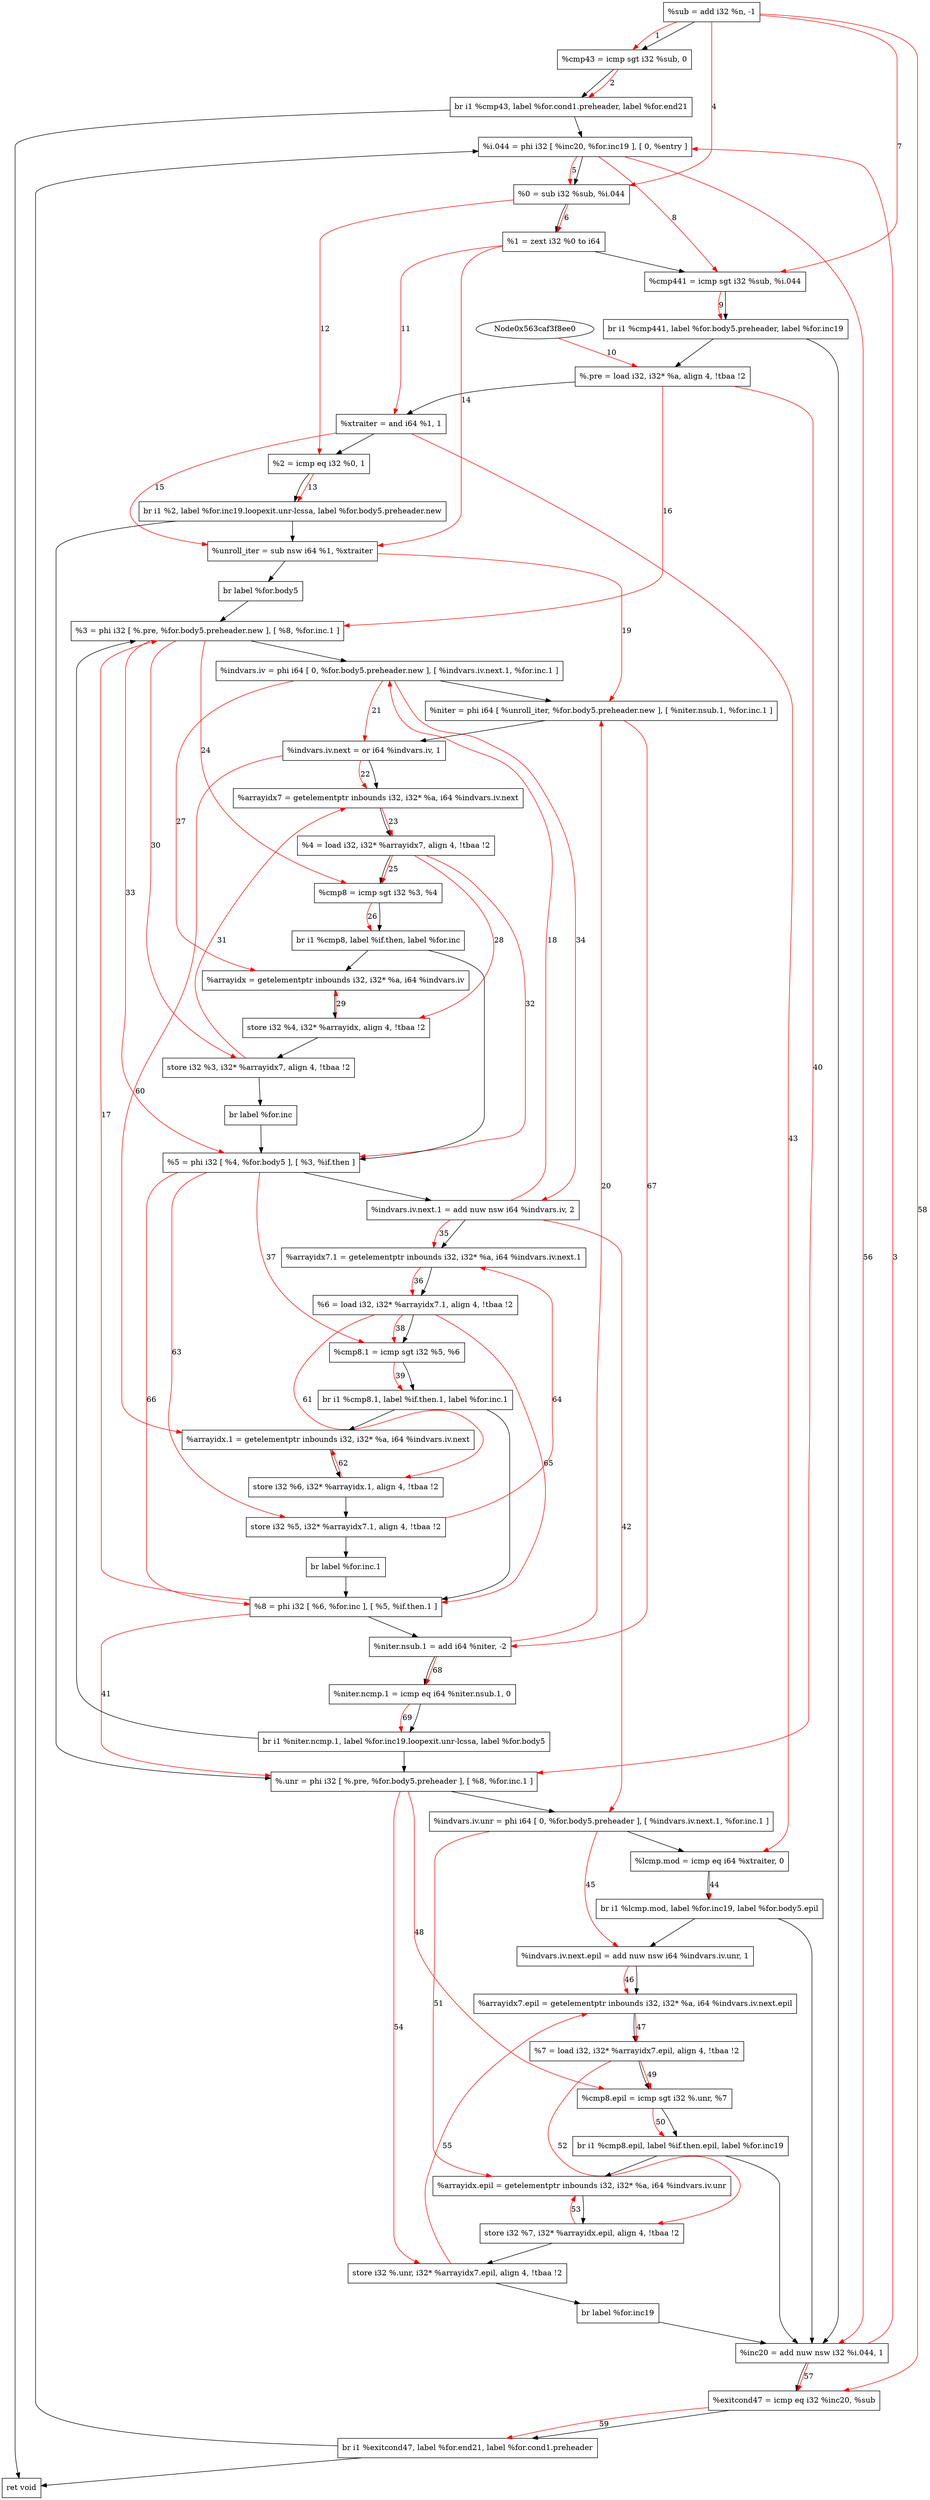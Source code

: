 digraph "CDFG for'func' function" {
	Node0x563caf3f9170[shape=record, label="  %sub = add i32 %n, -1"]
	Node0x563caf3f91e0[shape=record, label="  %cmp43 = icmp sgt i32 %sub, 0"]
	Node0x563caf383c98[shape=record, label="  br i1 %cmp43, label %for.cond1.preheader, label %for.end21"]
	Node0x563caf3f9508[shape=record, label="  %i.044 = phi i32 [ %inc20, %for.inc19 ], [ 0, %entry ]"]
	Node0x563caf3f95f0[shape=record, label="  %0 = sub i32 %sub, %i.044"]
	Node0x563caf3f9668[shape=record, label="  %1 = zext i32 %0 to i64"]
	Node0x563caf3f9700[shape=record, label="  %cmp441 = icmp sgt i32 %sub, %i.044"]
	Node0x563caf383db8[shape=record, label="  br i1 %cmp441, label %for.body5.preheader, label %for.inc19"]
	Node0x563caf3f9808[shape=record, label="  %.pre = load i32, i32* %a, align 4, !tbaa !2"]
	Node0x563caf3fa750[shape=record, label="  %xtraiter = and i64 %1, 1"]
	Node0x563caf3fa990[shape=record, label="  %2 = icmp eq i32 %0, 1"]
	Node0x563caf38f348[shape=record, label="  br i1 %2, label %for.inc19.loopexit.unr-lcssa, label %for.body5.preheader.new"]
	Node0x563caf3fac60[shape=record, label="  %unroll_iter = sub nsw i64 %1, %xtraiter"]
	Node0x563caf3fad38[shape=record, label="  br label %for.body5"]
	Node0x563caf3fae48[shape=record, label="  %3 = phi i32 [ %.pre, %for.body5.preheader.new ], [ %8, %for.inc.1 ]"]
	Node0x563caf3fb008[shape=record, label="  %indvars.iv = phi i64 [ 0, %for.body5.preheader.new ], [ %indvars.iv.next.1, %for.inc.1 ]"]
	Node0x563caf3fb168[shape=record, label="  %niter = phi i64 [ %unroll_iter, %for.body5.preheader.new ], [ %niter.nsub.1, %for.inc.1 ]"]
	Node0x563caf3fb250[shape=record, label="  %indvars.iv.next = or i64 %indvars.iv, 1"]
	Node0x563caf3fb320[shape=record, label="  %arrayidx7 = getelementptr inbounds i32, i32* %a, i64 %indvars.iv.next"]
	Node0x563caf3fb388[shape=record, label="  %4 = load i32, i32* %arrayidx7, align 4, !tbaa !2"]
	Node0x563caf3fba60[shape=record, label="  %cmp8 = icmp sgt i32 %3, %4"]
	Node0x563caf38f468[shape=record, label="  br i1 %cmp8, label %if.then, label %for.inc"]
	Node0x563caf3fbfb0[shape=record, label="  %arrayidx = getelementptr inbounds i32, i32* %a, i64 %indvars.iv"]
	Node0x563caf3fc030[shape=record, label="  store i32 %4, i32* %arrayidx, align 4, !tbaa !2"]
	Node0x563caf3fc0b0[shape=record, label="  store i32 %3, i32* %arrayidx7, align 4, !tbaa !2"]
	Node0x563caf3fbb48[shape=record, label="  br label %for.inc"]
	Node0x563caf3fc108[shape=record, label="  %5 = phi i32 [ %4, %for.body5 ], [ %3, %if.then ]"]
	Node0x563caf3fc230[shape=record, label="  %indvars.iv.next.1 = add nuw nsw i64 %indvars.iv, 2"]
	Node0x563caf3fc2d0[shape=record, label="  %arrayidx7.1 = getelementptr inbounds i32, i32* %a, i64 %indvars.iv.next.1"]
	Node0x563caf3fafb8[shape=record, label="  %6 = load i32, i32* %arrayidx7.1, align 4, !tbaa !2"]
	Node0x563caf3fc350[shape=record, label="  %cmp8.1 = icmp sgt i32 %5, %6"]
	Node0x563caf38f588[shape=record, label="  br i1 %cmp8.1, label %if.then.1, label %for.inc.1"]
	Node0x563caf3fc418[shape=record, label="  %.unr = phi i32 [ %.pre, %for.body5.preheader ], [ %8, %for.inc.1 ]"]
	Node0x563caf3fc4d8[shape=record, label="  %indvars.iv.unr = phi i64 [ 0, %for.body5.preheader ], [ %indvars.iv.next.1, %for.inc.1 ]"]
	Node0x563caf3fc5a0[shape=record, label="  %lcmp.mod = icmp eq i64 %xtraiter, 0"]
	Node0x563caf3fc6a8[shape=record, label="  br i1 %lcmp.mod, label %for.inc19, label %for.body5.epil"]
	Node0x563caf3fc720[shape=record, label="  %indvars.iv.next.epil = add nuw nsw i64 %indvars.iv.unr, 1"]
	Node0x563caf3fc820[shape=record, label="  %arrayidx7.epil = getelementptr inbounds i32, i32* %a, i64 %indvars.iv.next.epil"]
	Node0x563caf3faad8[shape=record, label="  %7 = load i32, i32* %arrayidx7.epil, align 4, !tbaa !2"]
	Node0x563caf3fc8a0[shape=record, label="  %cmp8.epil = icmp sgt i32 %.unr, %7"]
	Node0x563caf3fca08[shape=record, label="  br i1 %cmp8.epil, label %if.then.epil, label %for.inc19"]
	Node0x563caf3fca80[shape=record, label="  %arrayidx.epil = getelementptr inbounds i32, i32* %a, i64 %indvars.iv.unr"]
	Node0x563caf3fcb00[shape=record, label="  store i32 %7, i32* %arrayidx.epil, align 4, !tbaa !2"]
	Node0x563caf3fcb80[shape=record, label="  store i32 %.unr, i32* %arrayidx7.epil, align 4, !tbaa !2"]
	Node0x563caf3fc978[shape=record, label="  br label %for.inc19"]
	Node0x563caf3fcc00[shape=record, label="  %inc20 = add nuw nsw i32 %i.044, 1"]
	Node0x563caf3fcc70[shape=record, label="  %exitcond47 = icmp eq i32 %inc20, %sub"]
	Node0x563caf3fcd58[shape=record, label="  br i1 %exitcond47, label %for.end21, label %for.cond1.preheader"]
	Node0x563caf3fcda0[shape=record, label="  ret void"]
	Node0x563caf3fce10[shape=record, label="  %arrayidx.1 = getelementptr inbounds i32, i32* %a, i64 %indvars.iv.next"]
	Node0x563caf3fce90[shape=record, label="  store i32 %6, i32* %arrayidx.1, align 4, !tbaa !2"]
	Node0x563caf3fcf10[shape=record, label="  store i32 %5, i32* %arrayidx7.1, align 4, !tbaa !2"]
	Node0x563caf3fbf38[shape=record, label="  br label %for.inc.1"]
	Node0x563caf3fcf68[shape=record, label="  %8 = phi i32 [ %6, %for.inc ], [ %5, %if.then.1 ]"]
	Node0x563caf3fd0c0[shape=record, label="  %niter.nsub.1 = add i64 %niter, -2"]
	Node0x563caf3fd130[shape=record, label="  %niter.ncmp.1 = icmp eq i64 %niter.nsub.1, 0"]
	Node0x563caf3fd1e8[shape=record, label="  br i1 %niter.ncmp.1, label %for.inc19.loopexit.unr-lcssa, label %for.body5"]
	Node0x563caf3f9170 -> Node0x563caf3f91e0
	Node0x563caf3f91e0 -> Node0x563caf383c98
	Node0x563caf383c98 -> Node0x563caf3f9508
	Node0x563caf383c98 -> Node0x563caf3fcda0
	Node0x563caf3f9508 -> Node0x563caf3f95f0
	Node0x563caf3f95f0 -> Node0x563caf3f9668
	Node0x563caf3f9668 -> Node0x563caf3f9700
	Node0x563caf3f9700 -> Node0x563caf383db8
	Node0x563caf383db8 -> Node0x563caf3f9808
	Node0x563caf383db8 -> Node0x563caf3fcc00
	Node0x563caf3f9808 -> Node0x563caf3fa750
	Node0x563caf3fa750 -> Node0x563caf3fa990
	Node0x563caf3fa990 -> Node0x563caf38f348
	Node0x563caf38f348 -> Node0x563caf3fc418
	Node0x563caf38f348 -> Node0x563caf3fac60
	Node0x563caf3fac60 -> Node0x563caf3fad38
	Node0x563caf3fad38 -> Node0x563caf3fae48
	Node0x563caf3fae48 -> Node0x563caf3fb008
	Node0x563caf3fb008 -> Node0x563caf3fb168
	Node0x563caf3fb168 -> Node0x563caf3fb250
	Node0x563caf3fb250 -> Node0x563caf3fb320
	Node0x563caf3fb320 -> Node0x563caf3fb388
	Node0x563caf3fb388 -> Node0x563caf3fba60
	Node0x563caf3fba60 -> Node0x563caf38f468
	Node0x563caf38f468 -> Node0x563caf3fbfb0
	Node0x563caf38f468 -> Node0x563caf3fc108
	Node0x563caf3fbfb0 -> Node0x563caf3fc030
	Node0x563caf3fc030 -> Node0x563caf3fc0b0
	Node0x563caf3fc0b0 -> Node0x563caf3fbb48
	Node0x563caf3fbb48 -> Node0x563caf3fc108
	Node0x563caf3fc108 -> Node0x563caf3fc230
	Node0x563caf3fc230 -> Node0x563caf3fc2d0
	Node0x563caf3fc2d0 -> Node0x563caf3fafb8
	Node0x563caf3fafb8 -> Node0x563caf3fc350
	Node0x563caf3fc350 -> Node0x563caf38f588
	Node0x563caf38f588 -> Node0x563caf3fce10
	Node0x563caf38f588 -> Node0x563caf3fcf68
	Node0x563caf3fc418 -> Node0x563caf3fc4d8
	Node0x563caf3fc4d8 -> Node0x563caf3fc5a0
	Node0x563caf3fc5a0 -> Node0x563caf3fc6a8
	Node0x563caf3fc6a8 -> Node0x563caf3fcc00
	Node0x563caf3fc6a8 -> Node0x563caf3fc720
	Node0x563caf3fc720 -> Node0x563caf3fc820
	Node0x563caf3fc820 -> Node0x563caf3faad8
	Node0x563caf3faad8 -> Node0x563caf3fc8a0
	Node0x563caf3fc8a0 -> Node0x563caf3fca08
	Node0x563caf3fca08 -> Node0x563caf3fca80
	Node0x563caf3fca08 -> Node0x563caf3fcc00
	Node0x563caf3fca80 -> Node0x563caf3fcb00
	Node0x563caf3fcb00 -> Node0x563caf3fcb80
	Node0x563caf3fcb80 -> Node0x563caf3fc978
	Node0x563caf3fc978 -> Node0x563caf3fcc00
	Node0x563caf3fcc00 -> Node0x563caf3fcc70
	Node0x563caf3fcc70 -> Node0x563caf3fcd58
	Node0x563caf3fcd58 -> Node0x563caf3fcda0
	Node0x563caf3fcd58 -> Node0x563caf3f9508
	Node0x563caf3fce10 -> Node0x563caf3fce90
	Node0x563caf3fce90 -> Node0x563caf3fcf10
	Node0x563caf3fcf10 -> Node0x563caf3fbf38
	Node0x563caf3fbf38 -> Node0x563caf3fcf68
	Node0x563caf3fcf68 -> Node0x563caf3fd0c0
	Node0x563caf3fd0c0 -> Node0x563caf3fd130
	Node0x563caf3fd130 -> Node0x563caf3fd1e8
	Node0x563caf3fd1e8 -> Node0x563caf3fc418
	Node0x563caf3fd1e8 -> Node0x563caf3fae48
edge [color=red]
	Node0x563caf3f9170 -> Node0x563caf3f91e0[label="1"]
	Node0x563caf3f91e0 -> Node0x563caf383c98[label="2"]
	Node0x563caf3fcc00 -> Node0x563caf3f9508[label="3"]
	Node0x563caf3f9170 -> Node0x563caf3f95f0[label="4"]
	Node0x563caf3f9508 -> Node0x563caf3f95f0[label="5"]
	Node0x563caf3f95f0 -> Node0x563caf3f9668[label="6"]
	Node0x563caf3f9170 -> Node0x563caf3f9700[label="7"]
	Node0x563caf3f9508 -> Node0x563caf3f9700[label="8"]
	Node0x563caf3f9700 -> Node0x563caf383db8[label="9"]
	Node0x563caf3f8ee0 -> Node0x563caf3f9808[label="10"]
	Node0x563caf3f9668 -> Node0x563caf3fa750[label="11"]
	Node0x563caf3f95f0 -> Node0x563caf3fa990[label="12"]
	Node0x563caf3fa990 -> Node0x563caf38f348[label="13"]
	Node0x563caf3f9668 -> Node0x563caf3fac60[label="14"]
	Node0x563caf3fa750 -> Node0x563caf3fac60[label="15"]
	Node0x563caf3f9808 -> Node0x563caf3fae48[label="16"]
	Node0x563caf3fcf68 -> Node0x563caf3fae48[label="17"]
	Node0x563caf3fc230 -> Node0x563caf3fb008[label="18"]
	Node0x563caf3fac60 -> Node0x563caf3fb168[label="19"]
	Node0x563caf3fd0c0 -> Node0x563caf3fb168[label="20"]
	Node0x563caf3fb008 -> Node0x563caf3fb250[label="21"]
	Node0x563caf3fb250 -> Node0x563caf3fb320[label="22"]
	Node0x563caf3fb320 -> Node0x563caf3fb388[label="23"]
	Node0x563caf3fae48 -> Node0x563caf3fba60[label="24"]
	Node0x563caf3fb388 -> Node0x563caf3fba60[label="25"]
	Node0x563caf3fba60 -> Node0x563caf38f468[label="26"]
	Node0x563caf3fb008 -> Node0x563caf3fbfb0[label="27"]
	Node0x563caf3fb388 -> Node0x563caf3fc030[label="28"]
	Node0x563caf3fc030 -> Node0x563caf3fbfb0[label="29"]
	Node0x563caf3fae48 -> Node0x563caf3fc0b0[label="30"]
	Node0x563caf3fc0b0 -> Node0x563caf3fb320[label="31"]
	Node0x563caf3fb388 -> Node0x563caf3fc108[label="32"]
	Node0x563caf3fae48 -> Node0x563caf3fc108[label="33"]
	Node0x563caf3fb008 -> Node0x563caf3fc230[label="34"]
	Node0x563caf3fc230 -> Node0x563caf3fc2d0[label="35"]
	Node0x563caf3fc2d0 -> Node0x563caf3fafb8[label="36"]
	Node0x563caf3fc108 -> Node0x563caf3fc350[label="37"]
	Node0x563caf3fafb8 -> Node0x563caf3fc350[label="38"]
	Node0x563caf3fc350 -> Node0x563caf38f588[label="39"]
	Node0x563caf3f9808 -> Node0x563caf3fc418[label="40"]
	Node0x563caf3fcf68 -> Node0x563caf3fc418[label="41"]
	Node0x563caf3fc230 -> Node0x563caf3fc4d8[label="42"]
	Node0x563caf3fa750 -> Node0x563caf3fc5a0[label="43"]
	Node0x563caf3fc5a0 -> Node0x563caf3fc6a8[label="44"]
	Node0x563caf3fc4d8 -> Node0x563caf3fc720[label="45"]
	Node0x563caf3fc720 -> Node0x563caf3fc820[label="46"]
	Node0x563caf3fc820 -> Node0x563caf3faad8[label="47"]
	Node0x563caf3fc418 -> Node0x563caf3fc8a0[label="48"]
	Node0x563caf3faad8 -> Node0x563caf3fc8a0[label="49"]
	Node0x563caf3fc8a0 -> Node0x563caf3fca08[label="50"]
	Node0x563caf3fc4d8 -> Node0x563caf3fca80[label="51"]
	Node0x563caf3faad8 -> Node0x563caf3fcb00[label="52"]
	Node0x563caf3fcb00 -> Node0x563caf3fca80[label="53"]
	Node0x563caf3fc418 -> Node0x563caf3fcb80[label="54"]
	Node0x563caf3fcb80 -> Node0x563caf3fc820[label="55"]
	Node0x563caf3f9508 -> Node0x563caf3fcc00[label="56"]
	Node0x563caf3fcc00 -> Node0x563caf3fcc70[label="57"]
	Node0x563caf3f9170 -> Node0x563caf3fcc70[label="58"]
	Node0x563caf3fcc70 -> Node0x563caf3fcd58[label="59"]
	Node0x563caf3fb250 -> Node0x563caf3fce10[label="60"]
	Node0x563caf3fafb8 -> Node0x563caf3fce90[label="61"]
	Node0x563caf3fce90 -> Node0x563caf3fce10[label="62"]
	Node0x563caf3fc108 -> Node0x563caf3fcf10[label="63"]
	Node0x563caf3fcf10 -> Node0x563caf3fc2d0[label="64"]
	Node0x563caf3fafb8 -> Node0x563caf3fcf68[label="65"]
	Node0x563caf3fc108 -> Node0x563caf3fcf68[label="66"]
	Node0x563caf3fb168 -> Node0x563caf3fd0c0[label="67"]
	Node0x563caf3fd0c0 -> Node0x563caf3fd130[label="68"]
	Node0x563caf3fd130 -> Node0x563caf3fd1e8[label="69"]
}
